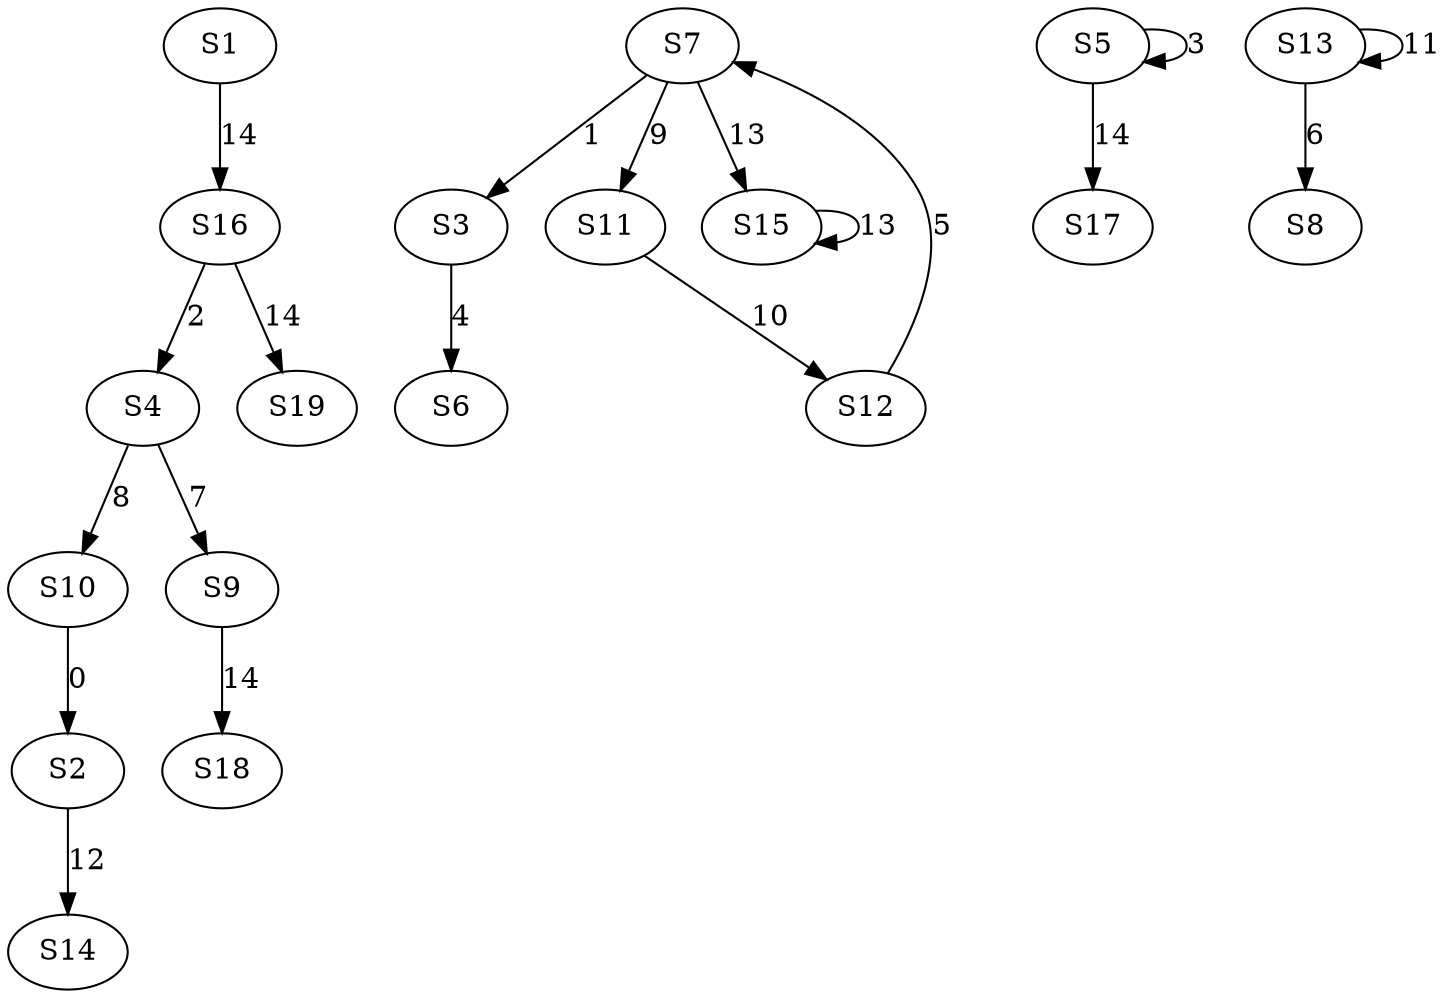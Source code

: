 strict digraph {
	S10 -> S2 [ label = 0 ];
	S7 -> S3 [ label = 1 ];
	S16 -> S4 [ label = 2 ];
	S5 -> S5 [ label = 3 ];
	S3 -> S6 [ label = 4 ];
	S12 -> S7 [ label = 5 ];
	S13 -> S8 [ label = 6 ];
	S4 -> S9 [ label = 7 ];
	S4 -> S10 [ label = 8 ];
	S7 -> S11 [ label = 9 ];
	S11 -> S12 [ label = 10 ];
	S13 -> S13 [ label = 11 ];
	S2 -> S14 [ label = 12 ];
	S7 -> S15 [ label = 13 ];
	S1 -> S16 [ label = 14 ];
	S5 -> S17 [ label = 14 ];
	S9 -> S18 [ label = 14 ];
	S16 -> S19 [ label = 14 ];
	S15 -> S15 [ label = 13 ];
}